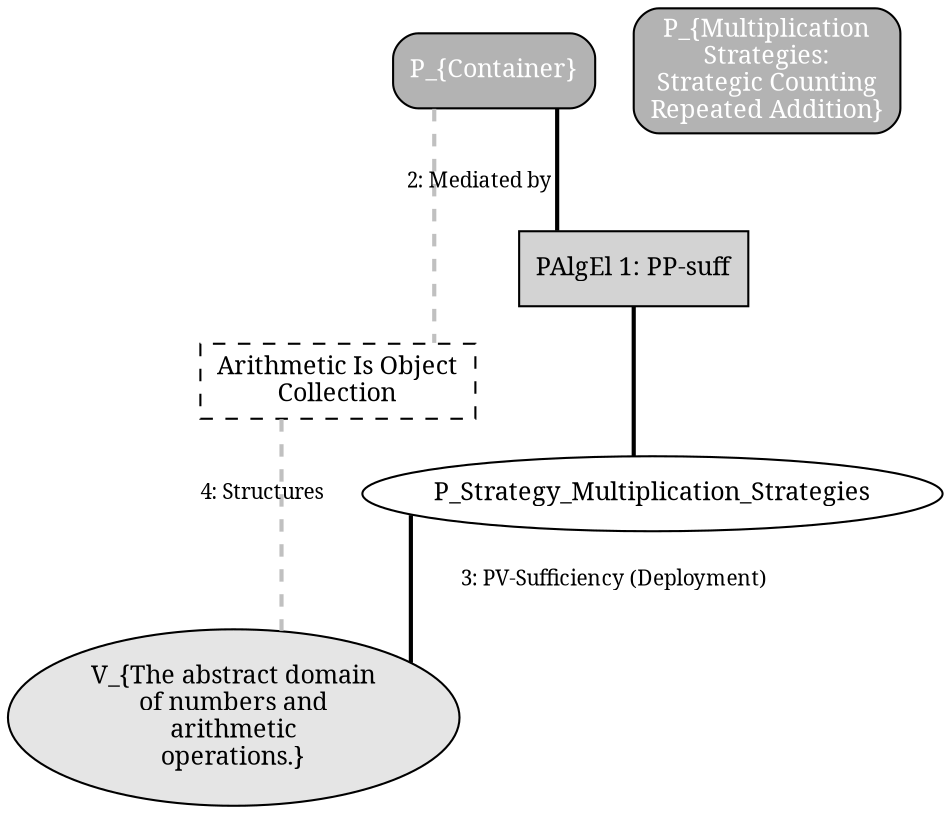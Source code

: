 // MUD for Multiplication_Strategies:_Strategic_Counting_Repeated_Addition
digraph {
	graph [rankdir=TB splines=ortho]
	node [fontname=Serif fontsize=12]
	edge [arrowhead=stealth fontname=Serif fontsize=10 penwidth=2.0]
	P_Embodied_Container [label="P_{Container}" fillcolor=gray70 fontcolor=white shape=box style="filled,rounded"]
	"P_Strategy_Multiplication_Strategies:_Strategic_Counting_Repeated_Addition" [label="P_{Multiplication\nStrategies:\nStrategic Counting\nRepeated Addition}" fillcolor=gray70 fontcolor=white shape=box style="filled,rounded"]
	"V_The abstract domain of numbers and arithmetic operations." [label="V_{The abstract domain\nof numbers and\narithmetic\noperations.}" fillcolor=gray90 shape=ellipse style=filled]
	"Arithmetic Is Object Collection" [label="Arithmetic Is Object\nCollection" shape=box style=dashed]
	PAlgEl_1 [label="PAlgEl 1: PP-suff" fillcolor=lightgray fontcolor=black shape=box style=filled]
	P_Embodied_Container -> PAlgEl_1 [arrowhead=none color=black style=solid]
	PAlgEl_1 -> P_Strategy_Multiplication_Strategies:_Strategic_Counting_Repeated_Addition [color=black style=solid]
	P_Embodied_Container -> "Arithmetic Is Object Collection" [label="2: Mediated by" color=gray style=dashed]
	P_Strategy_Multiplication_Strategies:_Strategic_Counting_Repeated_Addition -> "V_The abstract domain of numbers and arithmetic operations." [label="3: PV-Sufficiency (Deployment)" color=black style=solid]
	"Arithmetic Is Object Collection" -> "V_The abstract domain of numbers and arithmetic operations." [label="4: Structures" color=gray style=dashed]
}
